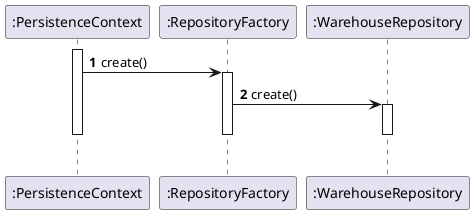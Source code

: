 @startuml
autonumber
'hide footbox


participant ":PersistenceContext" as PC
participant ":RepositoryFactory" as RF
participant ":WarehouseRepository" as WR


activate PC
PC -> RF : create()
activate RF
RF -> WR : create()
activate WR
deactivate WR
deactivate RF
|||
deactivate PC
@enduml